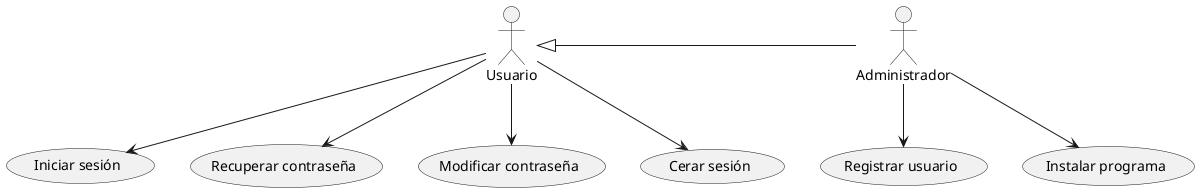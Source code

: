 @startuml
:Usuario: as u
:Administrador: as a

(Iniciar sesión) as i
(Recuperar contraseña) as rc
(Modificar contraseña) as mc
(Cerar sesión) as cs
(Registrar usuario) as ru
(Instalar programa) as ip

u<|-a
u --> i
u --> rc
u --> mc
u --> cs
a-->ru
a-->ip

@enduml